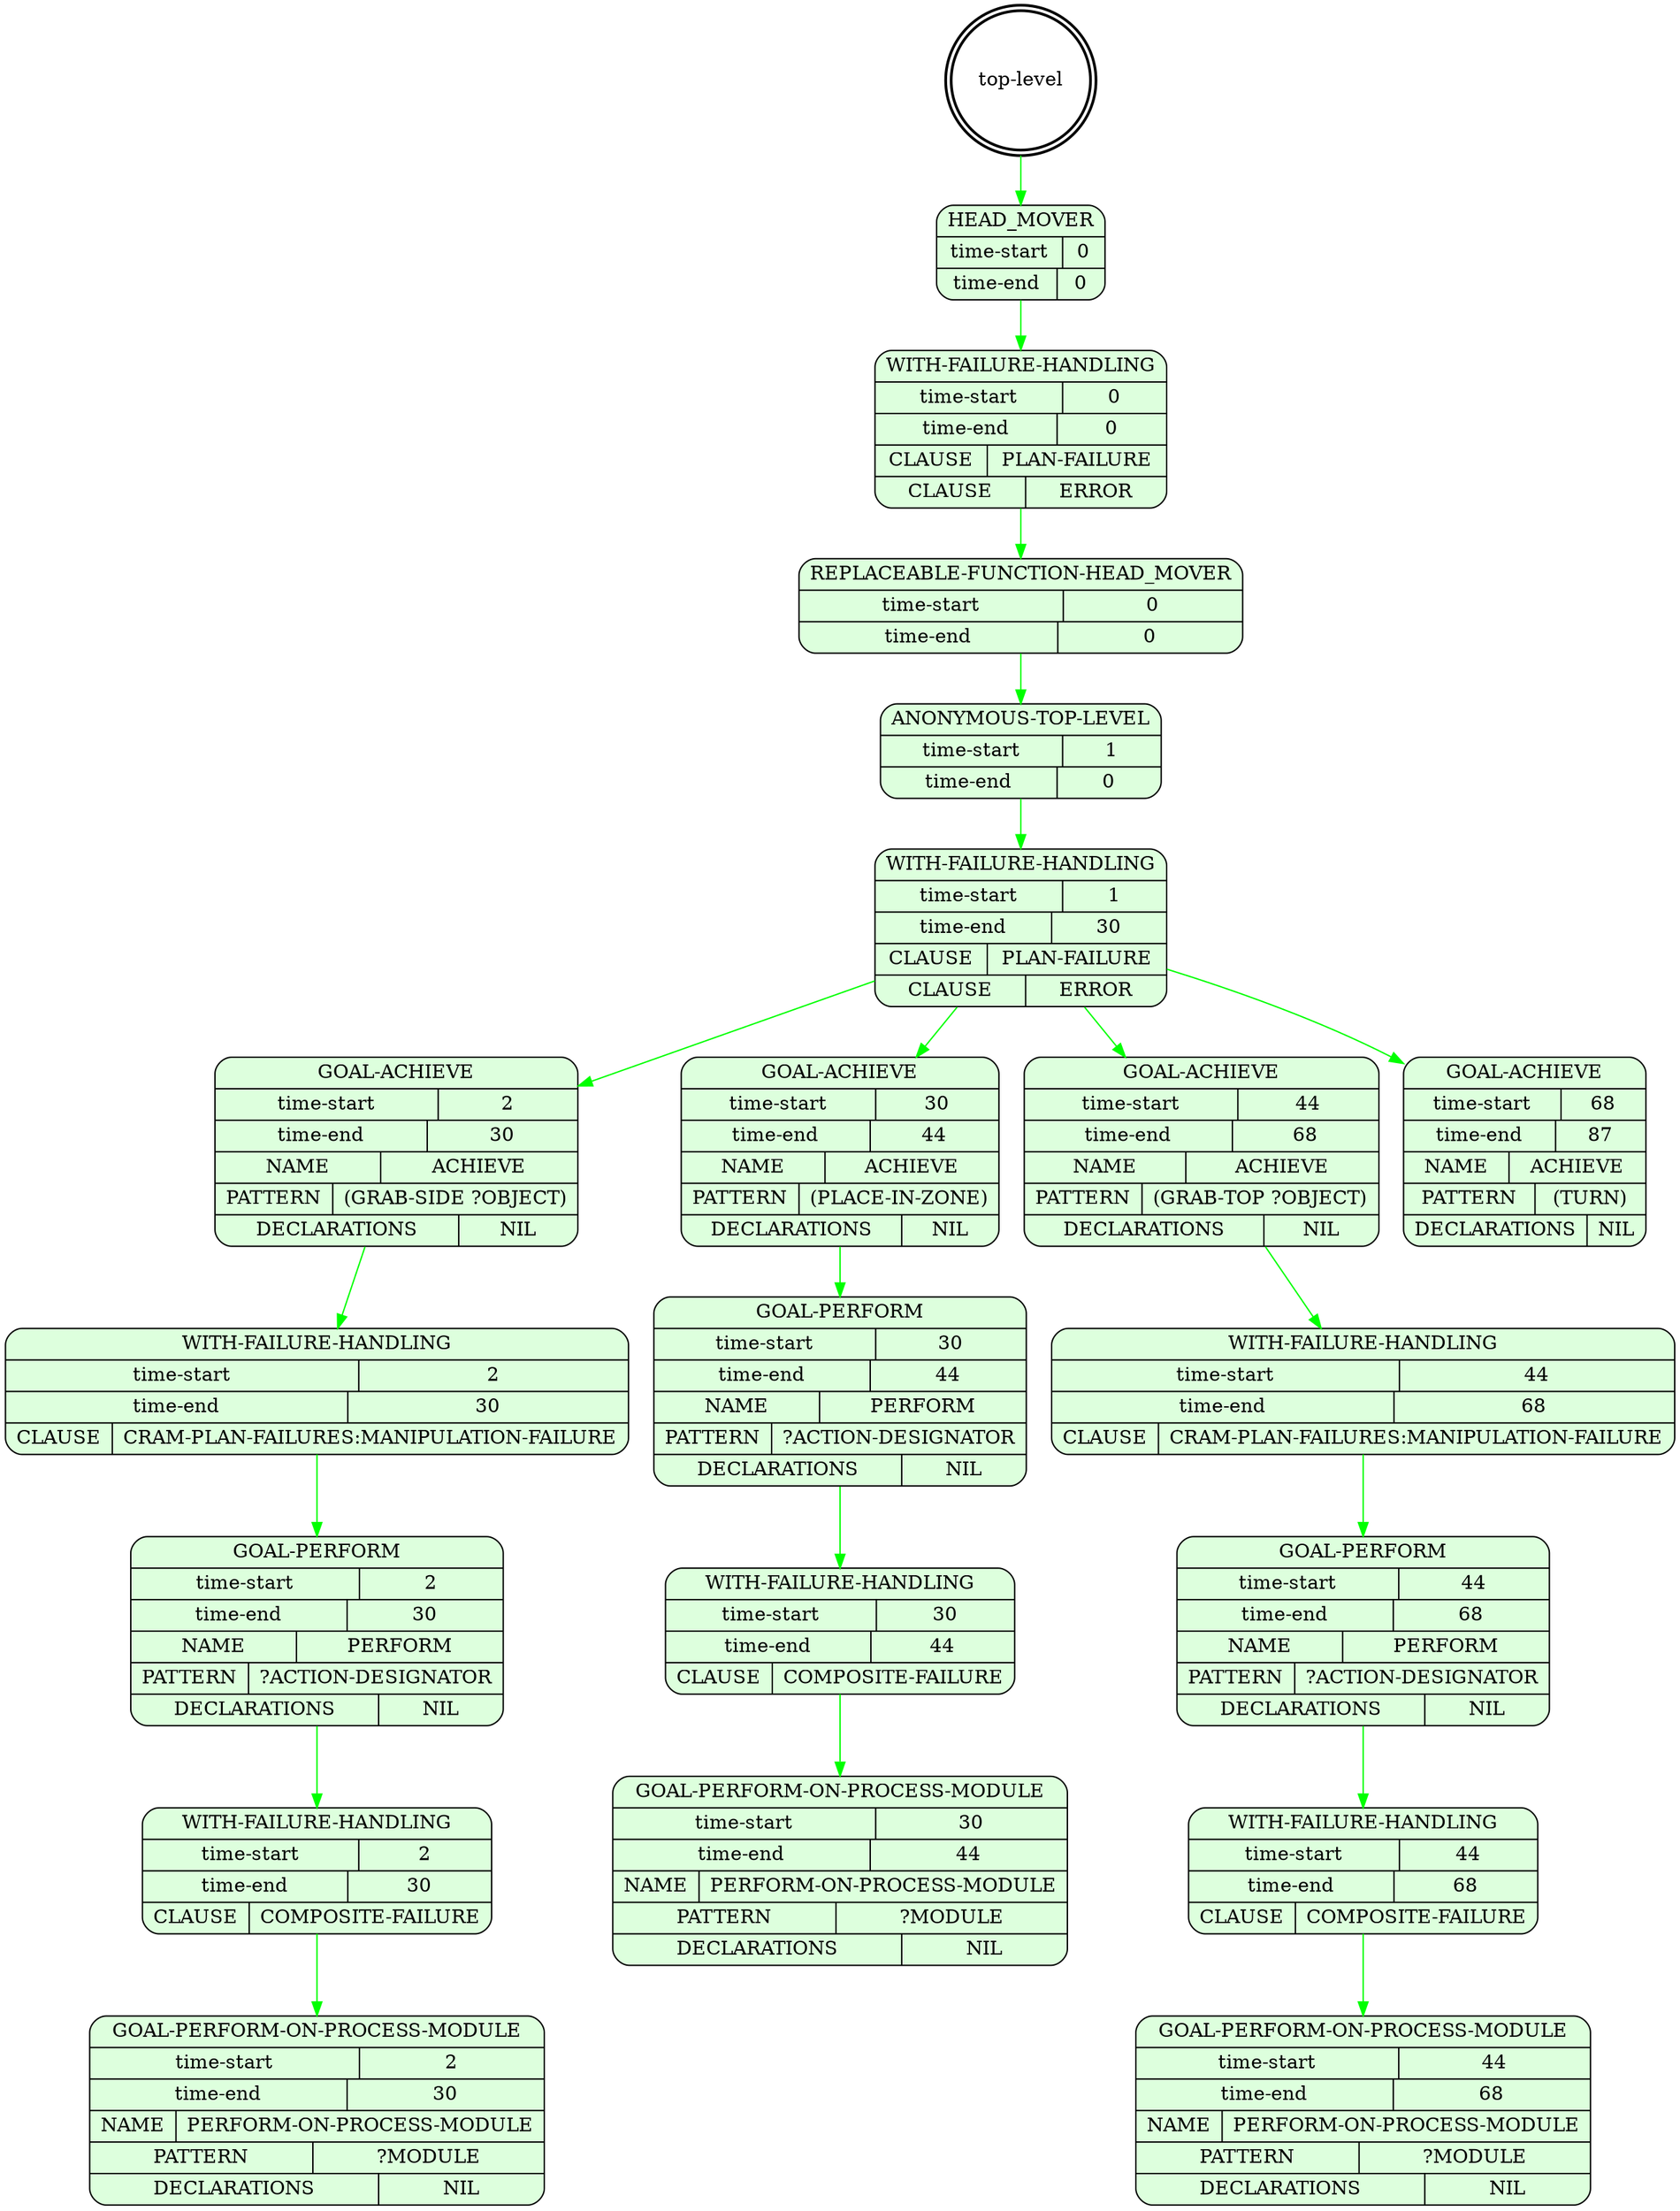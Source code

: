 digraph plangraph_Bw8UaX8lb0FZAKZ0 {
  node_j8YohNESC1u3HQHe [shape=doublecircle, style=bold, label="top-level"];

  node_ogcy6eD1A8PEnCDV [shape=Mrecord, style=filled, fillcolor="#ddffdd", label="{HEAD_MOVER|{time-start | 0}|{time-end | 0}}"];
  edge [color="green", label=""];
  node_j8YohNESC1u3HQHe -> node_ogcy6eD1A8PEnCDV;

  node_QaZaZQIxYM4n4rIO [shape=Mrecord, style=filled, fillcolor="#ddffdd", label="{WITH-FAILURE-HANDLING|{time-start | 0}|{time-end | 0}|{CLAUSE | PLAN-FAILURE}|{CLAUSE | ERROR}}"];
  edge [color="green", label=""];
  node_ogcy6eD1A8PEnCDV -> node_QaZaZQIxYM4n4rIO;

  node_hjVeIwzsvPcmg8pB [shape=Mrecord, style=filled, fillcolor="#ddffdd", label="{REPLACEABLE-FUNCTION-HEAD_MOVER|{time-start | 0}|{time-end | 0}}"];
  edge [color="green", label=""];
  node_QaZaZQIxYM4n4rIO -> node_hjVeIwzsvPcmg8pB;

  node_1uJBIgp0C4v21Lkk [shape=Mrecord, style=filled, fillcolor="#ddffdd", label="{ANONYMOUS-TOP-LEVEL|{time-start | 1}|{time-end | 0}}"];
  edge [color="green", label=""];
  node_hjVeIwzsvPcmg8pB -> node_1uJBIgp0C4v21Lkk;

  node_TCgXYKQs6eoqHBSa [shape=Mrecord, style=filled, fillcolor="#ddffdd", label="{WITH-FAILURE-HANDLING|{time-start | 1}|{time-end | 30}|{CLAUSE | PLAN-FAILURE}|{CLAUSE | ERROR}}"];
  edge [color="green", label=""];
  node_1uJBIgp0C4v21Lkk -> node_TCgXYKQs6eoqHBSa;

  node_Gi5I2QgicBWmqXvC [shape=Mrecord, style=filled, fillcolor="#ddffdd", label="{GOAL-ACHIEVE|{time-start | 2}|{time-end | 30}|{NAME | ACHIEVE}|{PATTERN | (GRAB-SIDE ?OBJECT)}|{DECLARATIONS | NIL}}"];
  edge [color="green", label=""];
  node_TCgXYKQs6eoqHBSa -> node_Gi5I2QgicBWmqXvC;

  node_ih00hKjul6THIFnq [shape=Mrecord, style=filled, fillcolor="#ddffdd", label="{WITH-FAILURE-HANDLING|{time-start | 2}|{time-end | 30}|{CLAUSE | CRAM-PLAN-FAILURES:MANIPULATION-FAILURE}}"];
  edge [color="green", label=""];
  node_Gi5I2QgicBWmqXvC -> node_ih00hKjul6THIFnq;

  node_U4IDDGxG8brVkLw7 [shape=Mrecord, style=filled, fillcolor="#ddffdd", label="{GOAL-PERFORM|{time-start | 2}|{time-end | 30}|{NAME | PERFORM}|{PATTERN | ?ACTION-DESIGNATOR}|{DECLARATIONS | NIL}}"];
  edge [color="green", label=""];
  node_ih00hKjul6THIFnq -> node_U4IDDGxG8brVkLw7;

  node_RzwVk1iHdHotjZmT [shape=Mrecord, style=filled, fillcolor="#ddffdd", label="{WITH-FAILURE-HANDLING|{time-start | 2}|{time-end | 30}|{CLAUSE | COMPOSITE-FAILURE}}"];
  edge [color="green", label=""];
  node_U4IDDGxG8brVkLw7 -> node_RzwVk1iHdHotjZmT;

  node_NIgwiSnX5JfXE1uQ [shape=Mrecord, style=filled, fillcolor="#ddffdd", label="{GOAL-PERFORM-ON-PROCESS-MODULE|{time-start | 2}|{time-end | 30}|{NAME | PERFORM-ON-PROCESS-MODULE}|{PATTERN | ?MODULE}|{DECLARATIONS | NIL}}"];
  edge [color="green", label=""];
  node_RzwVk1iHdHotjZmT -> node_NIgwiSnX5JfXE1uQ;

  node_YlYVRUySDHHvWrZm [shape=Mrecord, style=filled, fillcolor="#ddffdd", label="{GOAL-ACHIEVE|{time-start | 30}|{time-end | 44}|{NAME | ACHIEVE}|{PATTERN | (PLACE-IN-ZONE)}|{DECLARATIONS | NIL}}"];
  edge [color="green", label=""];
  node_TCgXYKQs6eoqHBSa -> node_YlYVRUySDHHvWrZm;

  node_PUX8AaEcesqJRBtn [shape=Mrecord, style=filled, fillcolor="#ddffdd", label="{GOAL-PERFORM|{time-start | 30}|{time-end | 44}|{NAME | PERFORM}|{PATTERN | ?ACTION-DESIGNATOR}|{DECLARATIONS | NIL}}"];
  edge [color="green", label=""];
  node_YlYVRUySDHHvWrZm -> node_PUX8AaEcesqJRBtn;

  node_r5Wj5mw6kwEVXhBF [shape=Mrecord, style=filled, fillcolor="#ddffdd", label="{WITH-FAILURE-HANDLING|{time-start | 30}|{time-end | 44}|{CLAUSE | COMPOSITE-FAILURE}}"];
  edge [color="green", label=""];
  node_PUX8AaEcesqJRBtn -> node_r5Wj5mw6kwEVXhBF;

  node_ma8G1TZF5lR4H9qN [shape=Mrecord, style=filled, fillcolor="#ddffdd", label="{GOAL-PERFORM-ON-PROCESS-MODULE|{time-start | 30}|{time-end | 44}|{NAME | PERFORM-ON-PROCESS-MODULE}|{PATTERN | ?MODULE}|{DECLARATIONS | NIL}}"];
  edge [color="green", label=""];
  node_r5Wj5mw6kwEVXhBF -> node_ma8G1TZF5lR4H9qN;

  node_shZtN1dOETDO6ytf [shape=Mrecord, style=filled, fillcolor="#ddffdd", label="{GOAL-ACHIEVE|{time-start | 44}|{time-end | 68}|{NAME | ACHIEVE}|{PATTERN | (GRAB-TOP ?OBJECT)}|{DECLARATIONS | NIL}}"];
  edge [color="green", label=""];
  node_TCgXYKQs6eoqHBSa -> node_shZtN1dOETDO6ytf;

  node_i3zRQjv7huWorvR1 [shape=Mrecord, style=filled, fillcolor="#ddffdd", label="{WITH-FAILURE-HANDLING|{time-start | 44}|{time-end | 68}|{CLAUSE | CRAM-PLAN-FAILURES:MANIPULATION-FAILURE}}"];
  edge [color="green", label=""];
  node_shZtN1dOETDO6ytf -> node_i3zRQjv7huWorvR1;

  node_QOuM6Z5mTg2h4jP4 [shape=Mrecord, style=filled, fillcolor="#ddffdd", label="{GOAL-PERFORM|{time-start | 44}|{time-end | 68}|{NAME | PERFORM}|{PATTERN | ?ACTION-DESIGNATOR}|{DECLARATIONS | NIL}}"];
  edge [color="green", label=""];
  node_i3zRQjv7huWorvR1 -> node_QOuM6Z5mTg2h4jP4;

  node_kWonzY4CmCcsbxSf [shape=Mrecord, style=filled, fillcolor="#ddffdd", label="{WITH-FAILURE-HANDLING|{time-start | 44}|{time-end | 68}|{CLAUSE | COMPOSITE-FAILURE}}"];
  edge [color="green", label=""];
  node_QOuM6Z5mTg2h4jP4 -> node_kWonzY4CmCcsbxSf;

  node_L7FnJLuLEYqm0GND [shape=Mrecord, style=filled, fillcolor="#ddffdd", label="{GOAL-PERFORM-ON-PROCESS-MODULE|{time-start | 44}|{time-end | 68}|{NAME | PERFORM-ON-PROCESS-MODULE}|{PATTERN | ?MODULE}|{DECLARATIONS | NIL}}"];
  edge [color="green", label=""];
  node_kWonzY4CmCcsbxSf -> node_L7FnJLuLEYqm0GND;

  node_MkWBBMwLBADZqM5j [shape=Mrecord, style=filled, fillcolor="#ddffdd", label="{GOAL-ACHIEVE|{time-start | 68}|{time-end | 87}|{NAME | ACHIEVE}|{PATTERN | (TURN)}|{DECLARATIONS | NIL}}"];
  edge [color="green", label=""];
  node_TCgXYKQs6eoqHBSa -> node_MkWBBMwLBADZqM5j;
}
